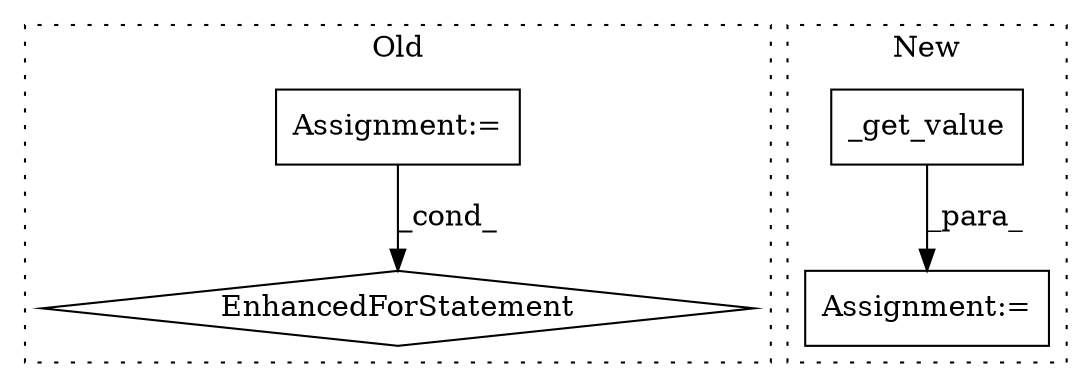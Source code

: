 digraph G {
subgraph cluster0 {
1 [label="EnhancedForStatement" a="70" s="2692,2788" l="67,2" shape="diamond"];
3 [label="Assignment:=" a="7" s="2692,2788" l="67,2" shape="box"];
label = "Old";
style="dotted";
}
subgraph cluster1 {
2 [label="_get_value" a="32" s="3864,3876" l="11,1" shape="box"];
4 [label="Assignment:=" a="7" s="3852" l="1" shape="box"];
label = "New";
style="dotted";
}
2 -> 4 [label="_para_"];
3 -> 1 [label="_cond_"];
}